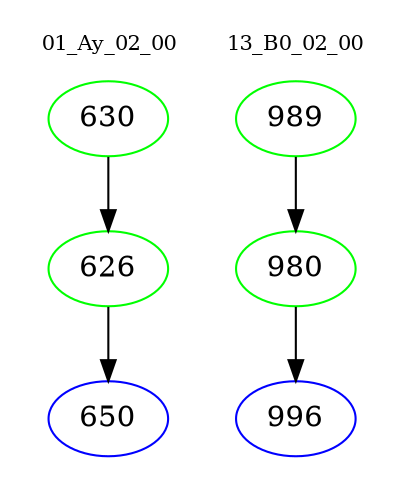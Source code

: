 digraph{
subgraph cluster_0 {
color = white
label = "01_Ay_02_00";
fontsize=10;
T0_630 [label="630", color="green"]
T0_630 -> T0_626 [color="black"]
T0_626 [label="626", color="green"]
T0_626 -> T0_650 [color="black"]
T0_650 [label="650", color="blue"]
}
subgraph cluster_1 {
color = white
label = "13_B0_02_00";
fontsize=10;
T1_989 [label="989", color="green"]
T1_989 -> T1_980 [color="black"]
T1_980 [label="980", color="green"]
T1_980 -> T1_996 [color="black"]
T1_996 [label="996", color="blue"]
}
}
